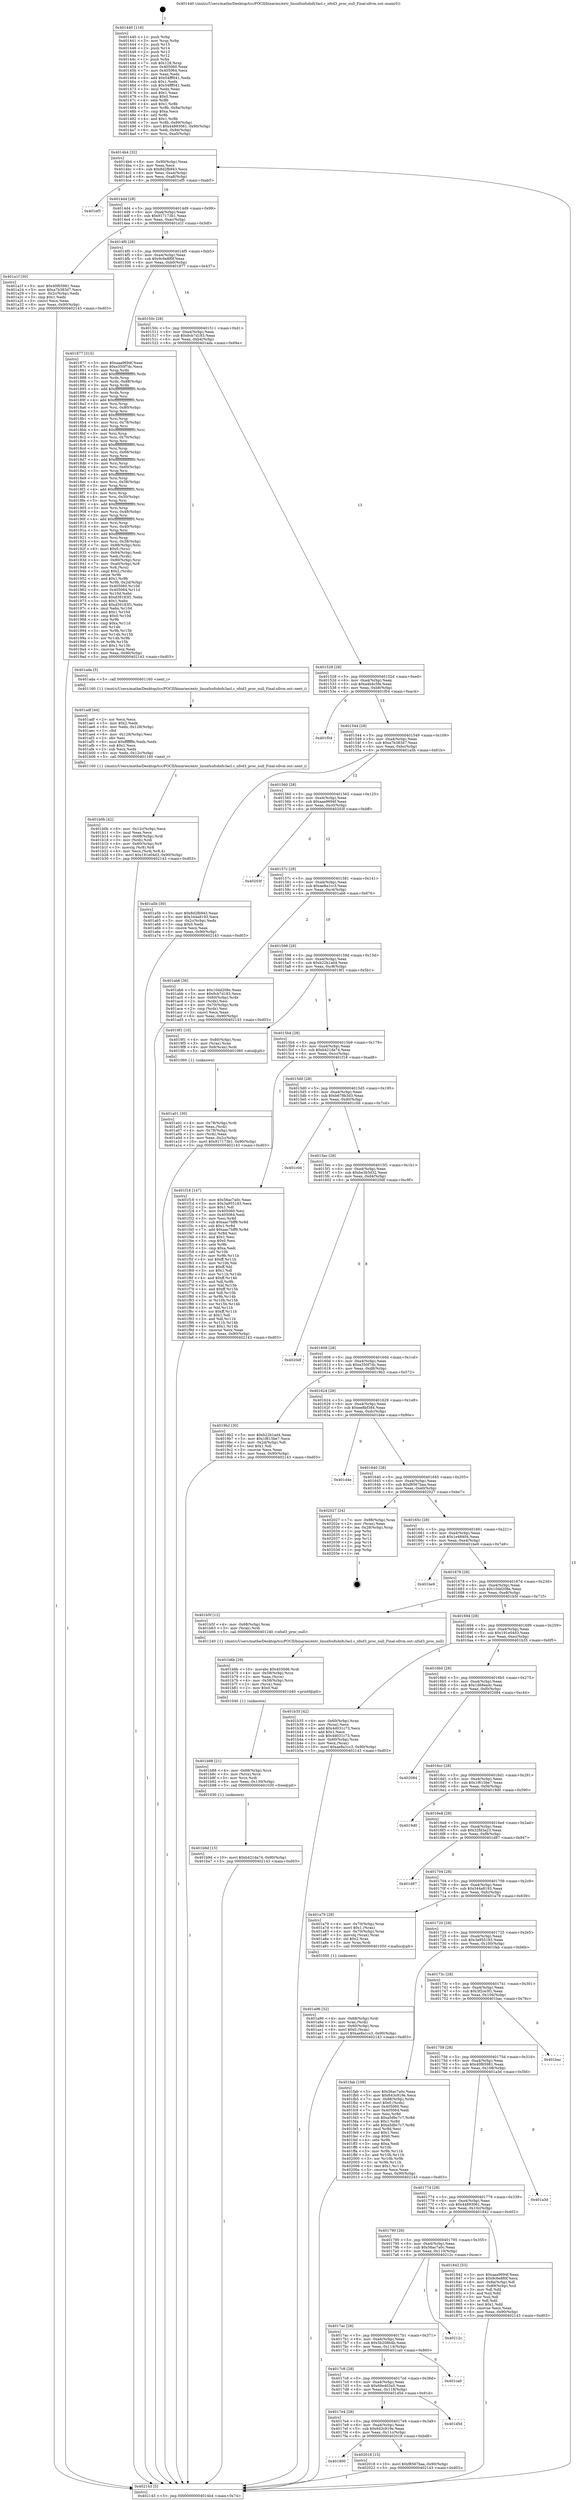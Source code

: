 digraph "0x401440" {
  label = "0x401440 (/mnt/c/Users/mathe/Desktop/tcc/POCII/binaries/extr_linuxfsnfsdnfs3acl.c_nfsd3_proc_null_Final-ollvm.out::main(0))"
  labelloc = "t"
  node[shape=record]

  Entry [label="",width=0.3,height=0.3,shape=circle,fillcolor=black,style=filled]
  "0x4014b4" [label="{
     0x4014b4 [32]\l
     | [instrs]\l
     &nbsp;&nbsp;0x4014b4 \<+6\>: mov -0x90(%rbp),%eax\l
     &nbsp;&nbsp;0x4014ba \<+2\>: mov %eax,%ecx\l
     &nbsp;&nbsp;0x4014bc \<+6\>: sub $0x8d2fb943,%ecx\l
     &nbsp;&nbsp;0x4014c2 \<+6\>: mov %eax,-0xa4(%rbp)\l
     &nbsp;&nbsp;0x4014c8 \<+6\>: mov %ecx,-0xa8(%rbp)\l
     &nbsp;&nbsp;0x4014ce \<+6\>: je 0000000000401ef5 \<main+0xab5\>\l
  }"]
  "0x401ef5" [label="{
     0x401ef5\l
  }", style=dashed]
  "0x4014d4" [label="{
     0x4014d4 [28]\l
     | [instrs]\l
     &nbsp;&nbsp;0x4014d4 \<+5\>: jmp 00000000004014d9 \<main+0x99\>\l
     &nbsp;&nbsp;0x4014d9 \<+6\>: mov -0xa4(%rbp),%eax\l
     &nbsp;&nbsp;0x4014df \<+5\>: sub $0x917173b1,%eax\l
     &nbsp;&nbsp;0x4014e4 \<+6\>: mov %eax,-0xac(%rbp)\l
     &nbsp;&nbsp;0x4014ea \<+6\>: je 0000000000401a1f \<main+0x5df\>\l
  }"]
  Exit [label="",width=0.3,height=0.3,shape=circle,fillcolor=black,style=filled,peripheries=2]
  "0x401a1f" [label="{
     0x401a1f [30]\l
     | [instrs]\l
     &nbsp;&nbsp;0x401a1f \<+5\>: mov $0x40f65981,%eax\l
     &nbsp;&nbsp;0x401a24 \<+5\>: mov $0xa7b383d7,%ecx\l
     &nbsp;&nbsp;0x401a29 \<+3\>: mov -0x2c(%rbp),%edx\l
     &nbsp;&nbsp;0x401a2c \<+3\>: cmp $0x1,%edx\l
     &nbsp;&nbsp;0x401a2f \<+3\>: cmovl %ecx,%eax\l
     &nbsp;&nbsp;0x401a32 \<+6\>: mov %eax,-0x90(%rbp)\l
     &nbsp;&nbsp;0x401a38 \<+5\>: jmp 0000000000402143 \<main+0xd03\>\l
  }"]
  "0x4014f0" [label="{
     0x4014f0 [28]\l
     | [instrs]\l
     &nbsp;&nbsp;0x4014f0 \<+5\>: jmp 00000000004014f5 \<main+0xb5\>\l
     &nbsp;&nbsp;0x4014f5 \<+6\>: mov -0xa4(%rbp),%eax\l
     &nbsp;&nbsp;0x4014fb \<+5\>: sub $0x9c6e8f0f,%eax\l
     &nbsp;&nbsp;0x401500 \<+6\>: mov %eax,-0xb0(%rbp)\l
     &nbsp;&nbsp;0x401506 \<+6\>: je 0000000000401877 \<main+0x437\>\l
  }"]
  "0x401800" [label="{
     0x401800\l
  }", style=dashed]
  "0x401877" [label="{
     0x401877 [315]\l
     | [instrs]\l
     &nbsp;&nbsp;0x401877 \<+5\>: mov $0xaaa9694f,%eax\l
     &nbsp;&nbsp;0x40187c \<+5\>: mov $0xe350f7dc,%ecx\l
     &nbsp;&nbsp;0x401881 \<+3\>: mov %rsp,%rdx\l
     &nbsp;&nbsp;0x401884 \<+4\>: add $0xfffffffffffffff0,%rdx\l
     &nbsp;&nbsp;0x401888 \<+3\>: mov %rdx,%rsp\l
     &nbsp;&nbsp;0x40188b \<+7\>: mov %rdx,-0x88(%rbp)\l
     &nbsp;&nbsp;0x401892 \<+3\>: mov %rsp,%rdx\l
     &nbsp;&nbsp;0x401895 \<+4\>: add $0xfffffffffffffff0,%rdx\l
     &nbsp;&nbsp;0x401899 \<+3\>: mov %rdx,%rsp\l
     &nbsp;&nbsp;0x40189c \<+3\>: mov %rsp,%rsi\l
     &nbsp;&nbsp;0x40189f \<+4\>: add $0xfffffffffffffff0,%rsi\l
     &nbsp;&nbsp;0x4018a3 \<+3\>: mov %rsi,%rsp\l
     &nbsp;&nbsp;0x4018a6 \<+4\>: mov %rsi,-0x80(%rbp)\l
     &nbsp;&nbsp;0x4018aa \<+3\>: mov %rsp,%rsi\l
     &nbsp;&nbsp;0x4018ad \<+4\>: add $0xfffffffffffffff0,%rsi\l
     &nbsp;&nbsp;0x4018b1 \<+3\>: mov %rsi,%rsp\l
     &nbsp;&nbsp;0x4018b4 \<+4\>: mov %rsi,-0x78(%rbp)\l
     &nbsp;&nbsp;0x4018b8 \<+3\>: mov %rsp,%rsi\l
     &nbsp;&nbsp;0x4018bb \<+4\>: add $0xfffffffffffffff0,%rsi\l
     &nbsp;&nbsp;0x4018bf \<+3\>: mov %rsi,%rsp\l
     &nbsp;&nbsp;0x4018c2 \<+4\>: mov %rsi,-0x70(%rbp)\l
     &nbsp;&nbsp;0x4018c6 \<+3\>: mov %rsp,%rsi\l
     &nbsp;&nbsp;0x4018c9 \<+4\>: add $0xfffffffffffffff0,%rsi\l
     &nbsp;&nbsp;0x4018cd \<+3\>: mov %rsi,%rsp\l
     &nbsp;&nbsp;0x4018d0 \<+4\>: mov %rsi,-0x68(%rbp)\l
     &nbsp;&nbsp;0x4018d4 \<+3\>: mov %rsp,%rsi\l
     &nbsp;&nbsp;0x4018d7 \<+4\>: add $0xfffffffffffffff0,%rsi\l
     &nbsp;&nbsp;0x4018db \<+3\>: mov %rsi,%rsp\l
     &nbsp;&nbsp;0x4018de \<+4\>: mov %rsi,-0x60(%rbp)\l
     &nbsp;&nbsp;0x4018e2 \<+3\>: mov %rsp,%rsi\l
     &nbsp;&nbsp;0x4018e5 \<+4\>: add $0xfffffffffffffff0,%rsi\l
     &nbsp;&nbsp;0x4018e9 \<+3\>: mov %rsi,%rsp\l
     &nbsp;&nbsp;0x4018ec \<+4\>: mov %rsi,-0x58(%rbp)\l
     &nbsp;&nbsp;0x4018f0 \<+3\>: mov %rsp,%rsi\l
     &nbsp;&nbsp;0x4018f3 \<+4\>: add $0xfffffffffffffff0,%rsi\l
     &nbsp;&nbsp;0x4018f7 \<+3\>: mov %rsi,%rsp\l
     &nbsp;&nbsp;0x4018fa \<+4\>: mov %rsi,-0x50(%rbp)\l
     &nbsp;&nbsp;0x4018fe \<+3\>: mov %rsp,%rsi\l
     &nbsp;&nbsp;0x401901 \<+4\>: add $0xfffffffffffffff0,%rsi\l
     &nbsp;&nbsp;0x401905 \<+3\>: mov %rsi,%rsp\l
     &nbsp;&nbsp;0x401908 \<+4\>: mov %rsi,-0x48(%rbp)\l
     &nbsp;&nbsp;0x40190c \<+3\>: mov %rsp,%rsi\l
     &nbsp;&nbsp;0x40190f \<+4\>: add $0xfffffffffffffff0,%rsi\l
     &nbsp;&nbsp;0x401913 \<+3\>: mov %rsi,%rsp\l
     &nbsp;&nbsp;0x401916 \<+4\>: mov %rsi,-0x40(%rbp)\l
     &nbsp;&nbsp;0x40191a \<+3\>: mov %rsp,%rsi\l
     &nbsp;&nbsp;0x40191d \<+4\>: add $0xfffffffffffffff0,%rsi\l
     &nbsp;&nbsp;0x401921 \<+3\>: mov %rsi,%rsp\l
     &nbsp;&nbsp;0x401924 \<+4\>: mov %rsi,-0x38(%rbp)\l
     &nbsp;&nbsp;0x401928 \<+7\>: mov -0x88(%rbp),%rsi\l
     &nbsp;&nbsp;0x40192f \<+6\>: movl $0x0,(%rsi)\l
     &nbsp;&nbsp;0x401935 \<+6\>: mov -0x94(%rbp),%edi\l
     &nbsp;&nbsp;0x40193b \<+2\>: mov %edi,(%rdx)\l
     &nbsp;&nbsp;0x40193d \<+4\>: mov -0x80(%rbp),%rsi\l
     &nbsp;&nbsp;0x401941 \<+7\>: mov -0xa0(%rbp),%r8\l
     &nbsp;&nbsp;0x401948 \<+3\>: mov %r8,(%rsi)\l
     &nbsp;&nbsp;0x40194b \<+3\>: cmpl $0x2,(%rdx)\l
     &nbsp;&nbsp;0x40194e \<+4\>: setne %r9b\l
     &nbsp;&nbsp;0x401952 \<+4\>: and $0x1,%r9b\l
     &nbsp;&nbsp;0x401956 \<+4\>: mov %r9b,-0x2d(%rbp)\l
     &nbsp;&nbsp;0x40195a \<+8\>: mov 0x405060,%r10d\l
     &nbsp;&nbsp;0x401962 \<+8\>: mov 0x405064,%r11d\l
     &nbsp;&nbsp;0x40196a \<+3\>: mov %r10d,%ebx\l
     &nbsp;&nbsp;0x40196d \<+6\>: sub $0xd39183f1,%ebx\l
     &nbsp;&nbsp;0x401973 \<+3\>: sub $0x1,%ebx\l
     &nbsp;&nbsp;0x401976 \<+6\>: add $0xd39183f1,%ebx\l
     &nbsp;&nbsp;0x40197c \<+4\>: imul %ebx,%r10d\l
     &nbsp;&nbsp;0x401980 \<+4\>: and $0x1,%r10d\l
     &nbsp;&nbsp;0x401984 \<+4\>: cmp $0x0,%r10d\l
     &nbsp;&nbsp;0x401988 \<+4\>: sete %r9b\l
     &nbsp;&nbsp;0x40198c \<+4\>: cmp $0xa,%r11d\l
     &nbsp;&nbsp;0x401990 \<+4\>: setl %r14b\l
     &nbsp;&nbsp;0x401994 \<+3\>: mov %r9b,%r15b\l
     &nbsp;&nbsp;0x401997 \<+3\>: and %r14b,%r15b\l
     &nbsp;&nbsp;0x40199a \<+3\>: xor %r14b,%r9b\l
     &nbsp;&nbsp;0x40199d \<+3\>: or %r9b,%r15b\l
     &nbsp;&nbsp;0x4019a0 \<+4\>: test $0x1,%r15b\l
     &nbsp;&nbsp;0x4019a4 \<+3\>: cmovne %ecx,%eax\l
     &nbsp;&nbsp;0x4019a7 \<+6\>: mov %eax,-0x90(%rbp)\l
     &nbsp;&nbsp;0x4019ad \<+5\>: jmp 0000000000402143 \<main+0xd03\>\l
  }"]
  "0x40150c" [label="{
     0x40150c [28]\l
     | [instrs]\l
     &nbsp;&nbsp;0x40150c \<+5\>: jmp 0000000000401511 \<main+0xd1\>\l
     &nbsp;&nbsp;0x401511 \<+6\>: mov -0xa4(%rbp),%eax\l
     &nbsp;&nbsp;0x401517 \<+5\>: sub $0x9cb7d183,%eax\l
     &nbsp;&nbsp;0x40151c \<+6\>: mov %eax,-0xb4(%rbp)\l
     &nbsp;&nbsp;0x401522 \<+6\>: je 0000000000401ada \<main+0x69a\>\l
  }"]
  "0x402018" [label="{
     0x402018 [15]\l
     | [instrs]\l
     &nbsp;&nbsp;0x402018 \<+10\>: movl $0xf8567baa,-0x90(%rbp)\l
     &nbsp;&nbsp;0x402022 \<+5\>: jmp 0000000000402143 \<main+0xd03\>\l
  }"]
  "0x401ada" [label="{
     0x401ada [5]\l
     | [instrs]\l
     &nbsp;&nbsp;0x401ada \<+5\>: call 0000000000401160 \<next_i\>\l
     | [calls]\l
     &nbsp;&nbsp;0x401160 \{1\} (/mnt/c/Users/mathe/Desktop/tcc/POCII/binaries/extr_linuxfsnfsdnfs3acl.c_nfsd3_proc_null_Final-ollvm.out::next_i)\l
  }"]
  "0x401528" [label="{
     0x401528 [28]\l
     | [instrs]\l
     &nbsp;&nbsp;0x401528 \<+5\>: jmp 000000000040152d \<main+0xed\>\l
     &nbsp;&nbsp;0x40152d \<+6\>: mov -0xa4(%rbp),%eax\l
     &nbsp;&nbsp;0x401533 \<+5\>: sub $0xa4b4c5fe,%eax\l
     &nbsp;&nbsp;0x401538 \<+6\>: mov %eax,-0xb8(%rbp)\l
     &nbsp;&nbsp;0x40153e \<+6\>: je 0000000000401f04 \<main+0xac4\>\l
  }"]
  "0x4017e4" [label="{
     0x4017e4 [28]\l
     | [instrs]\l
     &nbsp;&nbsp;0x4017e4 \<+5\>: jmp 00000000004017e9 \<main+0x3a9\>\l
     &nbsp;&nbsp;0x4017e9 \<+6\>: mov -0xa4(%rbp),%eax\l
     &nbsp;&nbsp;0x4017ef \<+5\>: sub $0x643c919e,%eax\l
     &nbsp;&nbsp;0x4017f4 \<+6\>: mov %eax,-0x11c(%rbp)\l
     &nbsp;&nbsp;0x4017fa \<+6\>: je 0000000000402018 \<main+0xbd8\>\l
  }"]
  "0x401f04" [label="{
     0x401f04\l
  }", style=dashed]
  "0x401544" [label="{
     0x401544 [28]\l
     | [instrs]\l
     &nbsp;&nbsp;0x401544 \<+5\>: jmp 0000000000401549 \<main+0x109\>\l
     &nbsp;&nbsp;0x401549 \<+6\>: mov -0xa4(%rbp),%eax\l
     &nbsp;&nbsp;0x40154f \<+5\>: sub $0xa7b383d7,%eax\l
     &nbsp;&nbsp;0x401554 \<+6\>: mov %eax,-0xbc(%rbp)\l
     &nbsp;&nbsp;0x40155a \<+6\>: je 0000000000401a5b \<main+0x61b\>\l
  }"]
  "0x401d5d" [label="{
     0x401d5d\l
  }", style=dashed]
  "0x401a5b" [label="{
     0x401a5b [30]\l
     | [instrs]\l
     &nbsp;&nbsp;0x401a5b \<+5\>: mov $0x8d2fb943,%eax\l
     &nbsp;&nbsp;0x401a60 \<+5\>: mov $0x344a8193,%ecx\l
     &nbsp;&nbsp;0x401a65 \<+3\>: mov -0x2c(%rbp),%edx\l
     &nbsp;&nbsp;0x401a68 \<+3\>: cmp $0x0,%edx\l
     &nbsp;&nbsp;0x401a6b \<+3\>: cmove %ecx,%eax\l
     &nbsp;&nbsp;0x401a6e \<+6\>: mov %eax,-0x90(%rbp)\l
     &nbsp;&nbsp;0x401a74 \<+5\>: jmp 0000000000402143 \<main+0xd03\>\l
  }"]
  "0x401560" [label="{
     0x401560 [28]\l
     | [instrs]\l
     &nbsp;&nbsp;0x401560 \<+5\>: jmp 0000000000401565 \<main+0x125\>\l
     &nbsp;&nbsp;0x401565 \<+6\>: mov -0xa4(%rbp),%eax\l
     &nbsp;&nbsp;0x40156b \<+5\>: sub $0xaaa9694f,%eax\l
     &nbsp;&nbsp;0x401570 \<+6\>: mov %eax,-0xc0(%rbp)\l
     &nbsp;&nbsp;0x401576 \<+6\>: je 000000000040203f \<main+0xbff\>\l
  }"]
  "0x4017c8" [label="{
     0x4017c8 [28]\l
     | [instrs]\l
     &nbsp;&nbsp;0x4017c8 \<+5\>: jmp 00000000004017cd \<main+0x38d\>\l
     &nbsp;&nbsp;0x4017cd \<+6\>: mov -0xa4(%rbp),%eax\l
     &nbsp;&nbsp;0x4017d3 \<+5\>: sub $0x60e403a5,%eax\l
     &nbsp;&nbsp;0x4017d8 \<+6\>: mov %eax,-0x118(%rbp)\l
     &nbsp;&nbsp;0x4017de \<+6\>: je 0000000000401d5d \<main+0x91d\>\l
  }"]
  "0x40203f" [label="{
     0x40203f\l
  }", style=dashed]
  "0x40157c" [label="{
     0x40157c [28]\l
     | [instrs]\l
     &nbsp;&nbsp;0x40157c \<+5\>: jmp 0000000000401581 \<main+0x141\>\l
     &nbsp;&nbsp;0x401581 \<+6\>: mov -0xa4(%rbp),%eax\l
     &nbsp;&nbsp;0x401587 \<+5\>: sub $0xae8a1cc3,%eax\l
     &nbsp;&nbsp;0x40158c \<+6\>: mov %eax,-0xc4(%rbp)\l
     &nbsp;&nbsp;0x401592 \<+6\>: je 0000000000401ab6 \<main+0x676\>\l
  }"]
  "0x401ca0" [label="{
     0x401ca0\l
  }", style=dashed]
  "0x401ab6" [label="{
     0x401ab6 [36]\l
     | [instrs]\l
     &nbsp;&nbsp;0x401ab6 \<+5\>: mov $0x10dd208e,%eax\l
     &nbsp;&nbsp;0x401abb \<+5\>: mov $0x9cb7d183,%ecx\l
     &nbsp;&nbsp;0x401ac0 \<+4\>: mov -0x60(%rbp),%rdx\l
     &nbsp;&nbsp;0x401ac4 \<+2\>: mov (%rdx),%esi\l
     &nbsp;&nbsp;0x401ac6 \<+4\>: mov -0x70(%rbp),%rdx\l
     &nbsp;&nbsp;0x401aca \<+2\>: cmp (%rdx),%esi\l
     &nbsp;&nbsp;0x401acc \<+3\>: cmovl %ecx,%eax\l
     &nbsp;&nbsp;0x401acf \<+6\>: mov %eax,-0x90(%rbp)\l
     &nbsp;&nbsp;0x401ad5 \<+5\>: jmp 0000000000402143 \<main+0xd03\>\l
  }"]
  "0x401598" [label="{
     0x401598 [28]\l
     | [instrs]\l
     &nbsp;&nbsp;0x401598 \<+5\>: jmp 000000000040159d \<main+0x15d\>\l
     &nbsp;&nbsp;0x40159d \<+6\>: mov -0xa4(%rbp),%eax\l
     &nbsp;&nbsp;0x4015a3 \<+5\>: sub $0xb22b1ad4,%eax\l
     &nbsp;&nbsp;0x4015a8 \<+6\>: mov %eax,-0xc8(%rbp)\l
     &nbsp;&nbsp;0x4015ae \<+6\>: je 00000000004019f1 \<main+0x5b1\>\l
  }"]
  "0x4017ac" [label="{
     0x4017ac [28]\l
     | [instrs]\l
     &nbsp;&nbsp;0x4017ac \<+5\>: jmp 00000000004017b1 \<main+0x371\>\l
     &nbsp;&nbsp;0x4017b1 \<+6\>: mov -0xa4(%rbp),%eax\l
     &nbsp;&nbsp;0x4017b7 \<+5\>: sub $0x5b208b4b,%eax\l
     &nbsp;&nbsp;0x4017bc \<+6\>: mov %eax,-0x114(%rbp)\l
     &nbsp;&nbsp;0x4017c2 \<+6\>: je 0000000000401ca0 \<main+0x860\>\l
  }"]
  "0x4019f1" [label="{
     0x4019f1 [16]\l
     | [instrs]\l
     &nbsp;&nbsp;0x4019f1 \<+4\>: mov -0x80(%rbp),%rax\l
     &nbsp;&nbsp;0x4019f5 \<+3\>: mov (%rax),%rax\l
     &nbsp;&nbsp;0x4019f8 \<+4\>: mov 0x8(%rax),%rdi\l
     &nbsp;&nbsp;0x4019fc \<+5\>: call 0000000000401060 \<atoi@plt\>\l
     | [calls]\l
     &nbsp;&nbsp;0x401060 \{1\} (unknown)\l
  }"]
  "0x4015b4" [label="{
     0x4015b4 [28]\l
     | [instrs]\l
     &nbsp;&nbsp;0x4015b4 \<+5\>: jmp 00000000004015b9 \<main+0x179\>\l
     &nbsp;&nbsp;0x4015b9 \<+6\>: mov -0xa4(%rbp),%eax\l
     &nbsp;&nbsp;0x4015bf \<+5\>: sub $0xb421da74,%eax\l
     &nbsp;&nbsp;0x4015c4 \<+6\>: mov %eax,-0xcc(%rbp)\l
     &nbsp;&nbsp;0x4015ca \<+6\>: je 0000000000401f18 \<main+0xad8\>\l
  }"]
  "0x40212c" [label="{
     0x40212c\l
  }", style=dashed]
  "0x401f18" [label="{
     0x401f18 [147]\l
     | [instrs]\l
     &nbsp;&nbsp;0x401f18 \<+5\>: mov $0x56ac7a0c,%eax\l
     &nbsp;&nbsp;0x401f1d \<+5\>: mov $0x3a955183,%ecx\l
     &nbsp;&nbsp;0x401f22 \<+2\>: mov $0x1,%dl\l
     &nbsp;&nbsp;0x401f24 \<+7\>: mov 0x405060,%esi\l
     &nbsp;&nbsp;0x401f2b \<+7\>: mov 0x405064,%edi\l
     &nbsp;&nbsp;0x401f32 \<+3\>: mov %esi,%r8d\l
     &nbsp;&nbsp;0x401f35 \<+7\>: sub $0xaac7bff9,%r8d\l
     &nbsp;&nbsp;0x401f3c \<+4\>: sub $0x1,%r8d\l
     &nbsp;&nbsp;0x401f40 \<+7\>: add $0xaac7bff9,%r8d\l
     &nbsp;&nbsp;0x401f47 \<+4\>: imul %r8d,%esi\l
     &nbsp;&nbsp;0x401f4b \<+3\>: and $0x1,%esi\l
     &nbsp;&nbsp;0x401f4e \<+3\>: cmp $0x0,%esi\l
     &nbsp;&nbsp;0x401f51 \<+4\>: sete %r9b\l
     &nbsp;&nbsp;0x401f55 \<+3\>: cmp $0xa,%edi\l
     &nbsp;&nbsp;0x401f58 \<+4\>: setl %r10b\l
     &nbsp;&nbsp;0x401f5c \<+3\>: mov %r9b,%r11b\l
     &nbsp;&nbsp;0x401f5f \<+4\>: xor $0xff,%r11b\l
     &nbsp;&nbsp;0x401f63 \<+3\>: mov %r10b,%bl\l
     &nbsp;&nbsp;0x401f66 \<+3\>: xor $0xff,%bl\l
     &nbsp;&nbsp;0x401f69 \<+3\>: xor $0x1,%dl\l
     &nbsp;&nbsp;0x401f6c \<+3\>: mov %r11b,%r14b\l
     &nbsp;&nbsp;0x401f6f \<+4\>: and $0xff,%r14b\l
     &nbsp;&nbsp;0x401f73 \<+3\>: and %dl,%r9b\l
     &nbsp;&nbsp;0x401f76 \<+3\>: mov %bl,%r15b\l
     &nbsp;&nbsp;0x401f79 \<+4\>: and $0xff,%r15b\l
     &nbsp;&nbsp;0x401f7d \<+3\>: and %dl,%r10b\l
     &nbsp;&nbsp;0x401f80 \<+3\>: or %r9b,%r14b\l
     &nbsp;&nbsp;0x401f83 \<+3\>: or %r10b,%r15b\l
     &nbsp;&nbsp;0x401f86 \<+3\>: xor %r15b,%r14b\l
     &nbsp;&nbsp;0x401f89 \<+3\>: or %bl,%r11b\l
     &nbsp;&nbsp;0x401f8c \<+4\>: xor $0xff,%r11b\l
     &nbsp;&nbsp;0x401f90 \<+3\>: or $0x1,%dl\l
     &nbsp;&nbsp;0x401f93 \<+3\>: and %dl,%r11b\l
     &nbsp;&nbsp;0x401f96 \<+3\>: or %r11b,%r14b\l
     &nbsp;&nbsp;0x401f99 \<+4\>: test $0x1,%r14b\l
     &nbsp;&nbsp;0x401f9d \<+3\>: cmovne %ecx,%eax\l
     &nbsp;&nbsp;0x401fa0 \<+6\>: mov %eax,-0x90(%rbp)\l
     &nbsp;&nbsp;0x401fa6 \<+5\>: jmp 0000000000402143 \<main+0xd03\>\l
  }"]
  "0x4015d0" [label="{
     0x4015d0 [28]\l
     | [instrs]\l
     &nbsp;&nbsp;0x4015d0 \<+5\>: jmp 00000000004015d5 \<main+0x195\>\l
     &nbsp;&nbsp;0x4015d5 \<+6\>: mov -0xa4(%rbp),%eax\l
     &nbsp;&nbsp;0x4015db \<+5\>: sub $0xb678b3d3,%eax\l
     &nbsp;&nbsp;0x4015e0 \<+6\>: mov %eax,-0xd0(%rbp)\l
     &nbsp;&nbsp;0x4015e6 \<+6\>: je 0000000000401c0d \<main+0x7cd\>\l
  }"]
  "0x401b9d" [label="{
     0x401b9d [15]\l
     | [instrs]\l
     &nbsp;&nbsp;0x401b9d \<+10\>: movl $0xb421da74,-0x90(%rbp)\l
     &nbsp;&nbsp;0x401ba7 \<+5\>: jmp 0000000000402143 \<main+0xd03\>\l
  }"]
  "0x401c0d" [label="{
     0x401c0d\l
  }", style=dashed]
  "0x4015ec" [label="{
     0x4015ec [28]\l
     | [instrs]\l
     &nbsp;&nbsp;0x4015ec \<+5\>: jmp 00000000004015f1 \<main+0x1b1\>\l
     &nbsp;&nbsp;0x4015f1 \<+6\>: mov -0xa4(%rbp),%eax\l
     &nbsp;&nbsp;0x4015f7 \<+5\>: sub $0xbe3b5d32,%eax\l
     &nbsp;&nbsp;0x4015fc \<+6\>: mov %eax,-0xd4(%rbp)\l
     &nbsp;&nbsp;0x401602 \<+6\>: je 00000000004020df \<main+0xc9f\>\l
  }"]
  "0x401b88" [label="{
     0x401b88 [21]\l
     | [instrs]\l
     &nbsp;&nbsp;0x401b88 \<+4\>: mov -0x68(%rbp),%rcx\l
     &nbsp;&nbsp;0x401b8c \<+3\>: mov (%rcx),%rcx\l
     &nbsp;&nbsp;0x401b8f \<+3\>: mov %rcx,%rdi\l
     &nbsp;&nbsp;0x401b92 \<+6\>: mov %eax,-0x130(%rbp)\l
     &nbsp;&nbsp;0x401b98 \<+5\>: call 0000000000401030 \<free@plt\>\l
     | [calls]\l
     &nbsp;&nbsp;0x401030 \{1\} (unknown)\l
  }"]
  "0x4020df" [label="{
     0x4020df\l
  }", style=dashed]
  "0x401608" [label="{
     0x401608 [28]\l
     | [instrs]\l
     &nbsp;&nbsp;0x401608 \<+5\>: jmp 000000000040160d \<main+0x1cd\>\l
     &nbsp;&nbsp;0x40160d \<+6\>: mov -0xa4(%rbp),%eax\l
     &nbsp;&nbsp;0x401613 \<+5\>: sub $0xe350f7dc,%eax\l
     &nbsp;&nbsp;0x401618 \<+6\>: mov %eax,-0xd8(%rbp)\l
     &nbsp;&nbsp;0x40161e \<+6\>: je 00000000004019b2 \<main+0x572\>\l
  }"]
  "0x401b6b" [label="{
     0x401b6b [29]\l
     | [instrs]\l
     &nbsp;&nbsp;0x401b6b \<+10\>: movabs $0x4030d6,%rdi\l
     &nbsp;&nbsp;0x401b75 \<+4\>: mov -0x58(%rbp),%rcx\l
     &nbsp;&nbsp;0x401b79 \<+2\>: mov %eax,(%rcx)\l
     &nbsp;&nbsp;0x401b7b \<+4\>: mov -0x58(%rbp),%rcx\l
     &nbsp;&nbsp;0x401b7f \<+2\>: mov (%rcx),%esi\l
     &nbsp;&nbsp;0x401b81 \<+2\>: mov $0x0,%al\l
     &nbsp;&nbsp;0x401b83 \<+5\>: call 0000000000401040 \<printf@plt\>\l
     | [calls]\l
     &nbsp;&nbsp;0x401040 \{1\} (unknown)\l
  }"]
  "0x4019b2" [label="{
     0x4019b2 [30]\l
     | [instrs]\l
     &nbsp;&nbsp;0x4019b2 \<+5\>: mov $0xb22b1ad4,%eax\l
     &nbsp;&nbsp;0x4019b7 \<+5\>: mov $0x1f615be7,%ecx\l
     &nbsp;&nbsp;0x4019bc \<+3\>: mov -0x2d(%rbp),%dl\l
     &nbsp;&nbsp;0x4019bf \<+3\>: test $0x1,%dl\l
     &nbsp;&nbsp;0x4019c2 \<+3\>: cmovne %ecx,%eax\l
     &nbsp;&nbsp;0x4019c5 \<+6\>: mov %eax,-0x90(%rbp)\l
     &nbsp;&nbsp;0x4019cb \<+5\>: jmp 0000000000402143 \<main+0xd03\>\l
  }"]
  "0x401624" [label="{
     0x401624 [28]\l
     | [instrs]\l
     &nbsp;&nbsp;0x401624 \<+5\>: jmp 0000000000401629 \<main+0x1e9\>\l
     &nbsp;&nbsp;0x401629 \<+6\>: mov -0xa4(%rbp),%eax\l
     &nbsp;&nbsp;0x40162f \<+5\>: sub $0xee8bf384,%eax\l
     &nbsp;&nbsp;0x401634 \<+6\>: mov %eax,-0xdc(%rbp)\l
     &nbsp;&nbsp;0x40163a \<+6\>: je 0000000000401d4e \<main+0x90e\>\l
  }"]
  "0x401b0b" [label="{
     0x401b0b [42]\l
     | [instrs]\l
     &nbsp;&nbsp;0x401b0b \<+6\>: mov -0x12c(%rbp),%ecx\l
     &nbsp;&nbsp;0x401b11 \<+3\>: imul %eax,%ecx\l
     &nbsp;&nbsp;0x401b14 \<+4\>: mov -0x68(%rbp),%rdi\l
     &nbsp;&nbsp;0x401b18 \<+3\>: mov (%rdi),%rdi\l
     &nbsp;&nbsp;0x401b1b \<+4\>: mov -0x60(%rbp),%r8\l
     &nbsp;&nbsp;0x401b1f \<+3\>: movslq (%r8),%r8\l
     &nbsp;&nbsp;0x401b22 \<+4\>: mov %ecx,(%rdi,%r8,4)\l
     &nbsp;&nbsp;0x401b26 \<+10\>: movl $0x191e04d3,-0x90(%rbp)\l
     &nbsp;&nbsp;0x401b30 \<+5\>: jmp 0000000000402143 \<main+0xd03\>\l
  }"]
  "0x401d4e" [label="{
     0x401d4e\l
  }", style=dashed]
  "0x401640" [label="{
     0x401640 [28]\l
     | [instrs]\l
     &nbsp;&nbsp;0x401640 \<+5\>: jmp 0000000000401645 \<main+0x205\>\l
     &nbsp;&nbsp;0x401645 \<+6\>: mov -0xa4(%rbp),%eax\l
     &nbsp;&nbsp;0x40164b \<+5\>: sub $0xf8567baa,%eax\l
     &nbsp;&nbsp;0x401650 \<+6\>: mov %eax,-0xe0(%rbp)\l
     &nbsp;&nbsp;0x401656 \<+6\>: je 0000000000402027 \<main+0xbe7\>\l
  }"]
  "0x401adf" [label="{
     0x401adf [44]\l
     | [instrs]\l
     &nbsp;&nbsp;0x401adf \<+2\>: xor %ecx,%ecx\l
     &nbsp;&nbsp;0x401ae1 \<+5\>: mov $0x2,%edx\l
     &nbsp;&nbsp;0x401ae6 \<+6\>: mov %edx,-0x128(%rbp)\l
     &nbsp;&nbsp;0x401aec \<+1\>: cltd\l
     &nbsp;&nbsp;0x401aed \<+6\>: mov -0x128(%rbp),%esi\l
     &nbsp;&nbsp;0x401af3 \<+2\>: idiv %esi\l
     &nbsp;&nbsp;0x401af5 \<+6\>: imul $0xfffffffe,%edx,%edx\l
     &nbsp;&nbsp;0x401afb \<+3\>: sub $0x1,%ecx\l
     &nbsp;&nbsp;0x401afe \<+2\>: sub %ecx,%edx\l
     &nbsp;&nbsp;0x401b00 \<+6\>: mov %edx,-0x12c(%rbp)\l
     &nbsp;&nbsp;0x401b06 \<+5\>: call 0000000000401160 \<next_i\>\l
     | [calls]\l
     &nbsp;&nbsp;0x401160 \{1\} (/mnt/c/Users/mathe/Desktop/tcc/POCII/binaries/extr_linuxfsnfsdnfs3acl.c_nfsd3_proc_null_Final-ollvm.out::next_i)\l
  }"]
  "0x402027" [label="{
     0x402027 [24]\l
     | [instrs]\l
     &nbsp;&nbsp;0x402027 \<+7\>: mov -0x88(%rbp),%rax\l
     &nbsp;&nbsp;0x40202e \<+2\>: mov (%rax),%eax\l
     &nbsp;&nbsp;0x402030 \<+4\>: lea -0x28(%rbp),%rsp\l
     &nbsp;&nbsp;0x402034 \<+1\>: pop %rbx\l
     &nbsp;&nbsp;0x402035 \<+2\>: pop %r12\l
     &nbsp;&nbsp;0x402037 \<+2\>: pop %r13\l
     &nbsp;&nbsp;0x402039 \<+2\>: pop %r14\l
     &nbsp;&nbsp;0x40203b \<+2\>: pop %r15\l
     &nbsp;&nbsp;0x40203d \<+1\>: pop %rbp\l
     &nbsp;&nbsp;0x40203e \<+1\>: ret\l
  }"]
  "0x40165c" [label="{
     0x40165c [28]\l
     | [instrs]\l
     &nbsp;&nbsp;0x40165c \<+5\>: jmp 0000000000401661 \<main+0x221\>\l
     &nbsp;&nbsp;0x401661 \<+6\>: mov -0xa4(%rbp),%eax\l
     &nbsp;&nbsp;0x401667 \<+5\>: sub $0x1e48404,%eax\l
     &nbsp;&nbsp;0x40166c \<+6\>: mov %eax,-0xe4(%rbp)\l
     &nbsp;&nbsp;0x401672 \<+6\>: je 0000000000401be9 \<main+0x7a9\>\l
  }"]
  "0x401a96" [label="{
     0x401a96 [32]\l
     | [instrs]\l
     &nbsp;&nbsp;0x401a96 \<+4\>: mov -0x68(%rbp),%rdi\l
     &nbsp;&nbsp;0x401a9a \<+3\>: mov %rax,(%rdi)\l
     &nbsp;&nbsp;0x401a9d \<+4\>: mov -0x60(%rbp),%rax\l
     &nbsp;&nbsp;0x401aa1 \<+6\>: movl $0x0,(%rax)\l
     &nbsp;&nbsp;0x401aa7 \<+10\>: movl $0xae8a1cc3,-0x90(%rbp)\l
     &nbsp;&nbsp;0x401ab1 \<+5\>: jmp 0000000000402143 \<main+0xd03\>\l
  }"]
  "0x401be9" [label="{
     0x401be9\l
  }", style=dashed]
  "0x401678" [label="{
     0x401678 [28]\l
     | [instrs]\l
     &nbsp;&nbsp;0x401678 \<+5\>: jmp 000000000040167d \<main+0x23d\>\l
     &nbsp;&nbsp;0x40167d \<+6\>: mov -0xa4(%rbp),%eax\l
     &nbsp;&nbsp;0x401683 \<+5\>: sub $0x10dd208e,%eax\l
     &nbsp;&nbsp;0x401688 \<+6\>: mov %eax,-0xe8(%rbp)\l
     &nbsp;&nbsp;0x40168e \<+6\>: je 0000000000401b5f \<main+0x71f\>\l
  }"]
  "0x401a01" [label="{
     0x401a01 [30]\l
     | [instrs]\l
     &nbsp;&nbsp;0x401a01 \<+4\>: mov -0x78(%rbp),%rdi\l
     &nbsp;&nbsp;0x401a05 \<+2\>: mov %eax,(%rdi)\l
     &nbsp;&nbsp;0x401a07 \<+4\>: mov -0x78(%rbp),%rdi\l
     &nbsp;&nbsp;0x401a0b \<+2\>: mov (%rdi),%eax\l
     &nbsp;&nbsp;0x401a0d \<+3\>: mov %eax,-0x2c(%rbp)\l
     &nbsp;&nbsp;0x401a10 \<+10\>: movl $0x917173b1,-0x90(%rbp)\l
     &nbsp;&nbsp;0x401a1a \<+5\>: jmp 0000000000402143 \<main+0xd03\>\l
  }"]
  "0x401b5f" [label="{
     0x401b5f [12]\l
     | [instrs]\l
     &nbsp;&nbsp;0x401b5f \<+4\>: mov -0x68(%rbp),%rax\l
     &nbsp;&nbsp;0x401b63 \<+3\>: mov (%rax),%rdi\l
     &nbsp;&nbsp;0x401b66 \<+5\>: call 0000000000401240 \<nfsd3_proc_null\>\l
     | [calls]\l
     &nbsp;&nbsp;0x401240 \{1\} (/mnt/c/Users/mathe/Desktop/tcc/POCII/binaries/extr_linuxfsnfsdnfs3acl.c_nfsd3_proc_null_Final-ollvm.out::nfsd3_proc_null)\l
  }"]
  "0x401694" [label="{
     0x401694 [28]\l
     | [instrs]\l
     &nbsp;&nbsp;0x401694 \<+5\>: jmp 0000000000401699 \<main+0x259\>\l
     &nbsp;&nbsp;0x401699 \<+6\>: mov -0xa4(%rbp),%eax\l
     &nbsp;&nbsp;0x40169f \<+5\>: sub $0x191e04d3,%eax\l
     &nbsp;&nbsp;0x4016a4 \<+6\>: mov %eax,-0xec(%rbp)\l
     &nbsp;&nbsp;0x4016aa \<+6\>: je 0000000000401b35 \<main+0x6f5\>\l
  }"]
  "0x401440" [label="{
     0x401440 [116]\l
     | [instrs]\l
     &nbsp;&nbsp;0x401440 \<+1\>: push %rbp\l
     &nbsp;&nbsp;0x401441 \<+3\>: mov %rsp,%rbp\l
     &nbsp;&nbsp;0x401444 \<+2\>: push %r15\l
     &nbsp;&nbsp;0x401446 \<+2\>: push %r14\l
     &nbsp;&nbsp;0x401448 \<+2\>: push %r13\l
     &nbsp;&nbsp;0x40144a \<+2\>: push %r12\l
     &nbsp;&nbsp;0x40144c \<+1\>: push %rbx\l
     &nbsp;&nbsp;0x40144d \<+7\>: sub $0x128,%rsp\l
     &nbsp;&nbsp;0x401454 \<+7\>: mov 0x405060,%eax\l
     &nbsp;&nbsp;0x40145b \<+7\>: mov 0x405064,%ecx\l
     &nbsp;&nbsp;0x401462 \<+2\>: mov %eax,%edx\l
     &nbsp;&nbsp;0x401464 \<+6\>: add $0x54fff041,%edx\l
     &nbsp;&nbsp;0x40146a \<+3\>: sub $0x1,%edx\l
     &nbsp;&nbsp;0x40146d \<+6\>: sub $0x54fff041,%edx\l
     &nbsp;&nbsp;0x401473 \<+3\>: imul %edx,%eax\l
     &nbsp;&nbsp;0x401476 \<+3\>: and $0x1,%eax\l
     &nbsp;&nbsp;0x401479 \<+3\>: cmp $0x0,%eax\l
     &nbsp;&nbsp;0x40147c \<+4\>: sete %r8b\l
     &nbsp;&nbsp;0x401480 \<+4\>: and $0x1,%r8b\l
     &nbsp;&nbsp;0x401484 \<+7\>: mov %r8b,-0x8a(%rbp)\l
     &nbsp;&nbsp;0x40148b \<+3\>: cmp $0xa,%ecx\l
     &nbsp;&nbsp;0x40148e \<+4\>: setl %r8b\l
     &nbsp;&nbsp;0x401492 \<+4\>: and $0x1,%r8b\l
     &nbsp;&nbsp;0x401496 \<+7\>: mov %r8b,-0x89(%rbp)\l
     &nbsp;&nbsp;0x40149d \<+10\>: movl $0x44893061,-0x90(%rbp)\l
     &nbsp;&nbsp;0x4014a7 \<+6\>: mov %edi,-0x94(%rbp)\l
     &nbsp;&nbsp;0x4014ad \<+7\>: mov %rsi,-0xa0(%rbp)\l
  }"]
  "0x401b35" [label="{
     0x401b35 [42]\l
     | [instrs]\l
     &nbsp;&nbsp;0x401b35 \<+4\>: mov -0x60(%rbp),%rax\l
     &nbsp;&nbsp;0x401b39 \<+2\>: mov (%rax),%ecx\l
     &nbsp;&nbsp;0x401b3b \<+6\>: add $0x4d031c73,%ecx\l
     &nbsp;&nbsp;0x401b41 \<+3\>: add $0x1,%ecx\l
     &nbsp;&nbsp;0x401b44 \<+6\>: sub $0x4d031c73,%ecx\l
     &nbsp;&nbsp;0x401b4a \<+4\>: mov -0x60(%rbp),%rax\l
     &nbsp;&nbsp;0x401b4e \<+2\>: mov %ecx,(%rax)\l
     &nbsp;&nbsp;0x401b50 \<+10\>: movl $0xae8a1cc3,-0x90(%rbp)\l
     &nbsp;&nbsp;0x401b5a \<+5\>: jmp 0000000000402143 \<main+0xd03\>\l
  }"]
  "0x4016b0" [label="{
     0x4016b0 [28]\l
     | [instrs]\l
     &nbsp;&nbsp;0x4016b0 \<+5\>: jmp 00000000004016b5 \<main+0x275\>\l
     &nbsp;&nbsp;0x4016b5 \<+6\>: mov -0xa4(%rbp),%eax\l
     &nbsp;&nbsp;0x4016bb \<+5\>: sub $0x1d68ea4c,%eax\l
     &nbsp;&nbsp;0x4016c0 \<+6\>: mov %eax,-0xf0(%rbp)\l
     &nbsp;&nbsp;0x4016c6 \<+6\>: je 0000000000402084 \<main+0xc44\>\l
  }"]
  "0x402143" [label="{
     0x402143 [5]\l
     | [instrs]\l
     &nbsp;&nbsp;0x402143 \<+5\>: jmp 00000000004014b4 \<main+0x74\>\l
  }"]
  "0x402084" [label="{
     0x402084\l
  }", style=dashed]
  "0x4016cc" [label="{
     0x4016cc [28]\l
     | [instrs]\l
     &nbsp;&nbsp;0x4016cc \<+5\>: jmp 00000000004016d1 \<main+0x291\>\l
     &nbsp;&nbsp;0x4016d1 \<+6\>: mov -0xa4(%rbp),%eax\l
     &nbsp;&nbsp;0x4016d7 \<+5\>: sub $0x1f615be7,%eax\l
     &nbsp;&nbsp;0x4016dc \<+6\>: mov %eax,-0xf4(%rbp)\l
     &nbsp;&nbsp;0x4016e2 \<+6\>: je 00000000004019d0 \<main+0x590\>\l
  }"]
  "0x401790" [label="{
     0x401790 [28]\l
     | [instrs]\l
     &nbsp;&nbsp;0x401790 \<+5\>: jmp 0000000000401795 \<main+0x355\>\l
     &nbsp;&nbsp;0x401795 \<+6\>: mov -0xa4(%rbp),%eax\l
     &nbsp;&nbsp;0x40179b \<+5\>: sub $0x56ac7a0c,%eax\l
     &nbsp;&nbsp;0x4017a0 \<+6\>: mov %eax,-0x110(%rbp)\l
     &nbsp;&nbsp;0x4017a6 \<+6\>: je 000000000040212c \<main+0xcec\>\l
  }"]
  "0x4019d0" [label="{
     0x4019d0\l
  }", style=dashed]
  "0x4016e8" [label="{
     0x4016e8 [28]\l
     | [instrs]\l
     &nbsp;&nbsp;0x4016e8 \<+5\>: jmp 00000000004016ed \<main+0x2ad\>\l
     &nbsp;&nbsp;0x4016ed \<+6\>: mov -0xa4(%rbp),%eax\l
     &nbsp;&nbsp;0x4016f3 \<+5\>: sub $0x32fd3a23,%eax\l
     &nbsp;&nbsp;0x4016f8 \<+6\>: mov %eax,-0xf8(%rbp)\l
     &nbsp;&nbsp;0x4016fe \<+6\>: je 0000000000401d87 \<main+0x947\>\l
  }"]
  "0x401842" [label="{
     0x401842 [53]\l
     | [instrs]\l
     &nbsp;&nbsp;0x401842 \<+5\>: mov $0xaaa9694f,%eax\l
     &nbsp;&nbsp;0x401847 \<+5\>: mov $0x9c6e8f0f,%ecx\l
     &nbsp;&nbsp;0x40184c \<+6\>: mov -0x8a(%rbp),%dl\l
     &nbsp;&nbsp;0x401852 \<+7\>: mov -0x89(%rbp),%sil\l
     &nbsp;&nbsp;0x401859 \<+3\>: mov %dl,%dil\l
     &nbsp;&nbsp;0x40185c \<+3\>: and %sil,%dil\l
     &nbsp;&nbsp;0x40185f \<+3\>: xor %sil,%dl\l
     &nbsp;&nbsp;0x401862 \<+3\>: or %dl,%dil\l
     &nbsp;&nbsp;0x401865 \<+4\>: test $0x1,%dil\l
     &nbsp;&nbsp;0x401869 \<+3\>: cmovne %ecx,%eax\l
     &nbsp;&nbsp;0x40186c \<+6\>: mov %eax,-0x90(%rbp)\l
     &nbsp;&nbsp;0x401872 \<+5\>: jmp 0000000000402143 \<main+0xd03\>\l
  }"]
  "0x401d87" [label="{
     0x401d87\l
  }", style=dashed]
  "0x401704" [label="{
     0x401704 [28]\l
     | [instrs]\l
     &nbsp;&nbsp;0x401704 \<+5\>: jmp 0000000000401709 \<main+0x2c9\>\l
     &nbsp;&nbsp;0x401709 \<+6\>: mov -0xa4(%rbp),%eax\l
     &nbsp;&nbsp;0x40170f \<+5\>: sub $0x344a8193,%eax\l
     &nbsp;&nbsp;0x401714 \<+6\>: mov %eax,-0xfc(%rbp)\l
     &nbsp;&nbsp;0x40171a \<+6\>: je 0000000000401a79 \<main+0x639\>\l
  }"]
  "0x401774" [label="{
     0x401774 [28]\l
     | [instrs]\l
     &nbsp;&nbsp;0x401774 \<+5\>: jmp 0000000000401779 \<main+0x339\>\l
     &nbsp;&nbsp;0x401779 \<+6\>: mov -0xa4(%rbp),%eax\l
     &nbsp;&nbsp;0x40177f \<+5\>: sub $0x44893061,%eax\l
     &nbsp;&nbsp;0x401784 \<+6\>: mov %eax,-0x10c(%rbp)\l
     &nbsp;&nbsp;0x40178a \<+6\>: je 0000000000401842 \<main+0x402\>\l
  }"]
  "0x401a79" [label="{
     0x401a79 [29]\l
     | [instrs]\l
     &nbsp;&nbsp;0x401a79 \<+4\>: mov -0x70(%rbp),%rax\l
     &nbsp;&nbsp;0x401a7d \<+6\>: movl $0x1,(%rax)\l
     &nbsp;&nbsp;0x401a83 \<+4\>: mov -0x70(%rbp),%rax\l
     &nbsp;&nbsp;0x401a87 \<+3\>: movslq (%rax),%rax\l
     &nbsp;&nbsp;0x401a8a \<+4\>: shl $0x2,%rax\l
     &nbsp;&nbsp;0x401a8e \<+3\>: mov %rax,%rdi\l
     &nbsp;&nbsp;0x401a91 \<+5\>: call 0000000000401050 \<malloc@plt\>\l
     | [calls]\l
     &nbsp;&nbsp;0x401050 \{1\} (unknown)\l
  }"]
  "0x401720" [label="{
     0x401720 [28]\l
     | [instrs]\l
     &nbsp;&nbsp;0x401720 \<+5\>: jmp 0000000000401725 \<main+0x2e5\>\l
     &nbsp;&nbsp;0x401725 \<+6\>: mov -0xa4(%rbp),%eax\l
     &nbsp;&nbsp;0x40172b \<+5\>: sub $0x3a955183,%eax\l
     &nbsp;&nbsp;0x401730 \<+6\>: mov %eax,-0x100(%rbp)\l
     &nbsp;&nbsp;0x401736 \<+6\>: je 0000000000401fab \<main+0xb6b\>\l
  }"]
  "0x401a3d" [label="{
     0x401a3d\l
  }", style=dashed]
  "0x401fab" [label="{
     0x401fab [109]\l
     | [instrs]\l
     &nbsp;&nbsp;0x401fab \<+5\>: mov $0x56ac7a0c,%eax\l
     &nbsp;&nbsp;0x401fb0 \<+5\>: mov $0x643c919e,%ecx\l
     &nbsp;&nbsp;0x401fb5 \<+7\>: mov -0x88(%rbp),%rdx\l
     &nbsp;&nbsp;0x401fbc \<+6\>: movl $0x0,(%rdx)\l
     &nbsp;&nbsp;0x401fc2 \<+7\>: mov 0x405060,%esi\l
     &nbsp;&nbsp;0x401fc9 \<+7\>: mov 0x405064,%edi\l
     &nbsp;&nbsp;0x401fd0 \<+3\>: mov %esi,%r8d\l
     &nbsp;&nbsp;0x401fd3 \<+7\>: sub $0xa5dbc7c7,%r8d\l
     &nbsp;&nbsp;0x401fda \<+4\>: sub $0x1,%r8d\l
     &nbsp;&nbsp;0x401fde \<+7\>: add $0xa5dbc7c7,%r8d\l
     &nbsp;&nbsp;0x401fe5 \<+4\>: imul %r8d,%esi\l
     &nbsp;&nbsp;0x401fe9 \<+3\>: and $0x1,%esi\l
     &nbsp;&nbsp;0x401fec \<+3\>: cmp $0x0,%esi\l
     &nbsp;&nbsp;0x401fef \<+4\>: sete %r9b\l
     &nbsp;&nbsp;0x401ff3 \<+3\>: cmp $0xa,%edi\l
     &nbsp;&nbsp;0x401ff6 \<+4\>: setl %r10b\l
     &nbsp;&nbsp;0x401ffa \<+3\>: mov %r9b,%r11b\l
     &nbsp;&nbsp;0x401ffd \<+3\>: and %r10b,%r11b\l
     &nbsp;&nbsp;0x402000 \<+3\>: xor %r10b,%r9b\l
     &nbsp;&nbsp;0x402003 \<+3\>: or %r9b,%r11b\l
     &nbsp;&nbsp;0x402006 \<+4\>: test $0x1,%r11b\l
     &nbsp;&nbsp;0x40200a \<+3\>: cmovne %ecx,%eax\l
     &nbsp;&nbsp;0x40200d \<+6\>: mov %eax,-0x90(%rbp)\l
     &nbsp;&nbsp;0x402013 \<+5\>: jmp 0000000000402143 \<main+0xd03\>\l
  }"]
  "0x40173c" [label="{
     0x40173c [28]\l
     | [instrs]\l
     &nbsp;&nbsp;0x40173c \<+5\>: jmp 0000000000401741 \<main+0x301\>\l
     &nbsp;&nbsp;0x401741 \<+6\>: mov -0xa4(%rbp),%eax\l
     &nbsp;&nbsp;0x401747 \<+5\>: sub $0x3f2ce3f1,%eax\l
     &nbsp;&nbsp;0x40174c \<+6\>: mov %eax,-0x104(%rbp)\l
     &nbsp;&nbsp;0x401752 \<+6\>: je 0000000000401bac \<main+0x76c\>\l
  }"]
  "0x401758" [label="{
     0x401758 [28]\l
     | [instrs]\l
     &nbsp;&nbsp;0x401758 \<+5\>: jmp 000000000040175d \<main+0x31d\>\l
     &nbsp;&nbsp;0x40175d \<+6\>: mov -0xa4(%rbp),%eax\l
     &nbsp;&nbsp;0x401763 \<+5\>: sub $0x40f65981,%eax\l
     &nbsp;&nbsp;0x401768 \<+6\>: mov %eax,-0x108(%rbp)\l
     &nbsp;&nbsp;0x40176e \<+6\>: je 0000000000401a3d \<main+0x5fd\>\l
  }"]
  "0x401bac" [label="{
     0x401bac\l
  }", style=dashed]
  Entry -> "0x401440" [label=" 1"]
  "0x4014b4" -> "0x401ef5" [label=" 0"]
  "0x4014b4" -> "0x4014d4" [label=" 16"]
  "0x402027" -> Exit [label=" 1"]
  "0x4014d4" -> "0x401a1f" [label=" 1"]
  "0x4014d4" -> "0x4014f0" [label=" 15"]
  "0x402018" -> "0x402143" [label=" 1"]
  "0x4014f0" -> "0x401877" [label=" 1"]
  "0x4014f0" -> "0x40150c" [label=" 14"]
  "0x4017e4" -> "0x401800" [label=" 0"]
  "0x40150c" -> "0x401ada" [label=" 1"]
  "0x40150c" -> "0x401528" [label=" 13"]
  "0x4017e4" -> "0x402018" [label=" 1"]
  "0x401528" -> "0x401f04" [label=" 0"]
  "0x401528" -> "0x401544" [label=" 13"]
  "0x4017c8" -> "0x4017e4" [label=" 1"]
  "0x401544" -> "0x401a5b" [label=" 1"]
  "0x401544" -> "0x401560" [label=" 12"]
  "0x4017c8" -> "0x401d5d" [label=" 0"]
  "0x401560" -> "0x40203f" [label=" 0"]
  "0x401560" -> "0x40157c" [label=" 12"]
  "0x4017ac" -> "0x4017c8" [label=" 1"]
  "0x40157c" -> "0x401ab6" [label=" 2"]
  "0x40157c" -> "0x401598" [label=" 10"]
  "0x4017ac" -> "0x401ca0" [label=" 0"]
  "0x401598" -> "0x4019f1" [label=" 1"]
  "0x401598" -> "0x4015b4" [label=" 9"]
  "0x401790" -> "0x4017ac" [label=" 1"]
  "0x4015b4" -> "0x401f18" [label=" 1"]
  "0x4015b4" -> "0x4015d0" [label=" 8"]
  "0x401790" -> "0x40212c" [label=" 0"]
  "0x4015d0" -> "0x401c0d" [label=" 0"]
  "0x4015d0" -> "0x4015ec" [label=" 8"]
  "0x401fab" -> "0x402143" [label=" 1"]
  "0x4015ec" -> "0x4020df" [label=" 0"]
  "0x4015ec" -> "0x401608" [label=" 8"]
  "0x401f18" -> "0x402143" [label=" 1"]
  "0x401608" -> "0x4019b2" [label=" 1"]
  "0x401608" -> "0x401624" [label=" 7"]
  "0x401b9d" -> "0x402143" [label=" 1"]
  "0x401624" -> "0x401d4e" [label=" 0"]
  "0x401624" -> "0x401640" [label=" 7"]
  "0x401b88" -> "0x401b9d" [label=" 1"]
  "0x401640" -> "0x402027" [label=" 1"]
  "0x401640" -> "0x40165c" [label=" 6"]
  "0x401b6b" -> "0x401b88" [label=" 1"]
  "0x40165c" -> "0x401be9" [label=" 0"]
  "0x40165c" -> "0x401678" [label=" 6"]
  "0x401b5f" -> "0x401b6b" [label=" 1"]
  "0x401678" -> "0x401b5f" [label=" 1"]
  "0x401678" -> "0x401694" [label=" 5"]
  "0x401b35" -> "0x402143" [label=" 1"]
  "0x401694" -> "0x401b35" [label=" 1"]
  "0x401694" -> "0x4016b0" [label=" 4"]
  "0x401adf" -> "0x401b0b" [label=" 1"]
  "0x4016b0" -> "0x402084" [label=" 0"]
  "0x4016b0" -> "0x4016cc" [label=" 4"]
  "0x401ada" -> "0x401adf" [label=" 1"]
  "0x4016cc" -> "0x4019d0" [label=" 0"]
  "0x4016cc" -> "0x4016e8" [label=" 4"]
  "0x401ab6" -> "0x402143" [label=" 2"]
  "0x4016e8" -> "0x401d87" [label=" 0"]
  "0x4016e8" -> "0x401704" [label=" 4"]
  "0x401a96" -> "0x402143" [label=" 1"]
  "0x401704" -> "0x401a79" [label=" 1"]
  "0x401704" -> "0x401720" [label=" 3"]
  "0x401a5b" -> "0x402143" [label=" 1"]
  "0x401720" -> "0x401fab" [label=" 1"]
  "0x401720" -> "0x40173c" [label=" 2"]
  "0x401a1f" -> "0x402143" [label=" 1"]
  "0x40173c" -> "0x401bac" [label=" 0"]
  "0x40173c" -> "0x401758" [label=" 2"]
  "0x401a01" -> "0x402143" [label=" 1"]
  "0x401758" -> "0x401a3d" [label=" 0"]
  "0x401758" -> "0x401774" [label=" 2"]
  "0x401a79" -> "0x401a96" [label=" 1"]
  "0x401774" -> "0x401842" [label=" 1"]
  "0x401774" -> "0x401790" [label=" 1"]
  "0x401842" -> "0x402143" [label=" 1"]
  "0x401440" -> "0x4014b4" [label=" 1"]
  "0x402143" -> "0x4014b4" [label=" 15"]
  "0x401b0b" -> "0x402143" [label=" 1"]
  "0x401877" -> "0x402143" [label=" 1"]
  "0x4019b2" -> "0x402143" [label=" 1"]
  "0x4019f1" -> "0x401a01" [label=" 1"]
}
